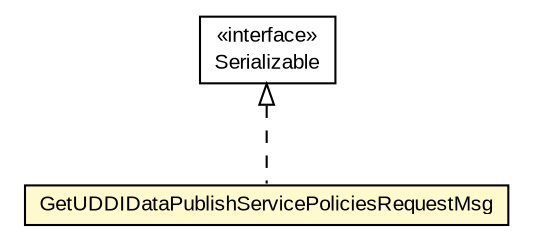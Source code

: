 #!/usr/local/bin/dot
#
# Class diagram 
# Generated by UMLGraph version R5_6-24-gf6e263 (http://www.umlgraph.org/)
#

digraph G {
	edge [fontname="arial",fontsize=10,labelfontname="arial",labelfontsize=10];
	node [fontname="arial",fontsize=10,shape=plaintext];
	nodesep=0.25;
	ranksep=0.5;
	// org.miloss.fgsms.services.interfaces.policyconfiguration.GetUDDIDataPublishServicePoliciesRequestMsg
	c616881 [label=<<table title="org.miloss.fgsms.services.interfaces.policyconfiguration.GetUDDIDataPublishServicePoliciesRequestMsg" border="0" cellborder="1" cellspacing="0" cellpadding="2" port="p" bgcolor="lemonChiffon" href="./GetUDDIDataPublishServicePoliciesRequestMsg.html">
		<tr><td><table border="0" cellspacing="0" cellpadding="1">
<tr><td align="center" balign="center"> GetUDDIDataPublishServicePoliciesRequestMsg </td></tr>
		</table></td></tr>
		</table>>, URL="./GetUDDIDataPublishServicePoliciesRequestMsg.html", fontname="arial", fontcolor="black", fontsize=10.0];
	//org.miloss.fgsms.services.interfaces.policyconfiguration.GetUDDIDataPublishServicePoliciesRequestMsg implements java.io.Serializable
	c617510:p -> c616881:p [dir=back,arrowtail=empty,style=dashed];
	// java.io.Serializable
	c617510 [label=<<table title="java.io.Serializable" border="0" cellborder="1" cellspacing="0" cellpadding="2" port="p" href="http://java.sun.com/j2se/1.4.2/docs/api/java/io/Serializable.html">
		<tr><td><table border="0" cellspacing="0" cellpadding="1">
<tr><td align="center" balign="center"> &#171;interface&#187; </td></tr>
<tr><td align="center" balign="center"> Serializable </td></tr>
		</table></td></tr>
		</table>>, URL="http://java.sun.com/j2se/1.4.2/docs/api/java/io/Serializable.html", fontname="arial", fontcolor="black", fontsize=10.0];
}

